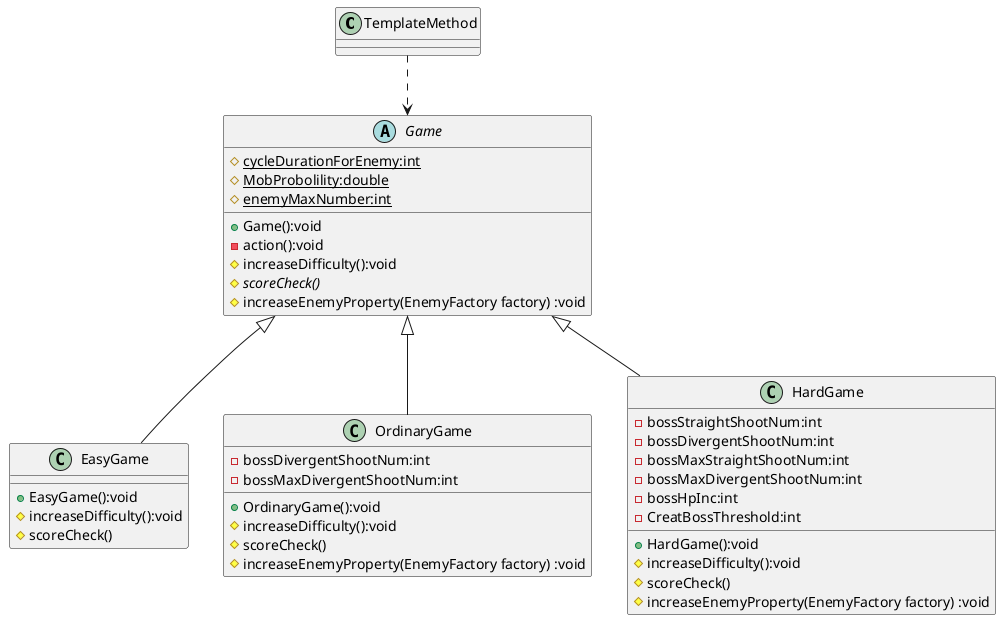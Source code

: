 @startuml
'https://plantuml.com/class-diagram

class TemplateMethod{}
TemplateMethod ..> Game

abstract Game{
    + Game():void
    - action():void
    #{static} cycleDurationForEnemy:int
    #{static} MobProbolility:double
    #{static} enemyMaxNumber:int
    # increaseDifficulty():void
    #{abstract}scoreCheck()
    # increaseEnemyProperty(EnemyFactory factory) :void

}

class EasyGame {
    + EasyGame():void
    # increaseDifficulty():void
    # scoreCheck()
}
Game <|--EasyGame

class OrdinaryGame {
    - bossDivergentShootNum:int
    - bossMaxDivergentShootNum:int
    + OrdinaryGame():void
    # increaseDifficulty():void
    # scoreCheck()
    # increaseEnemyProperty(EnemyFactory factory) :void
}
Game <|--OrdinaryGame

class HardGame {
    - bossStraightShootNum:int
    - bossDivergentShootNum:int
    - bossMaxStraightShootNum:int
    - bossMaxDivergentShootNum:int
    - bossHpInc:int
    - CreatBossThreshold:int
    + HardGame():void
    # increaseDifficulty():void
    # scoreCheck()
    # increaseEnemyProperty(EnemyFactory factory) :void
}
Game <|--HardGame

@enduml